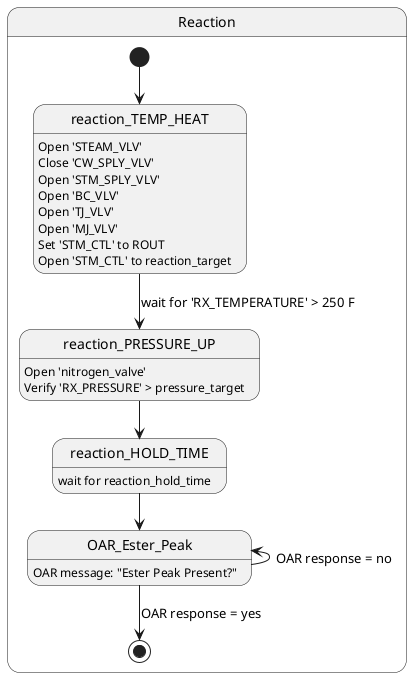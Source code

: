 @startuml
state Reaction{
[*] --> reaction_TEMP_HEAT
reaction_TEMP_HEAT: Open 'STEAM_VLV'
reaction_TEMP_HEAT: Close 'CW_SPLY_VLV'
reaction_TEMP_HEAT: Open 'STM_SPLY_VLV'
reaction_TEMP_HEAT: Open 'BC_VLV'
reaction_TEMP_HEAT: Open 'TJ_VLV'
reaction_TEMP_HEAT: Open 'MJ_VLV'
reaction_TEMP_HEAT: Set 'STM_CTL' to ROUT
reaction_TEMP_HEAT: Open 'STM_CTL' to reaction_target

reaction_TEMP_HEAT --> reaction_PRESSURE_UP: wait for 'RX_TEMPERATURE' > 250 F
reaction_PRESSURE_UP: Open 'nitrogen_valve'
reaction_PRESSURE_UP: Verify 'RX_PRESSURE' > pressure_target

reaction_PRESSURE_UP --> reaction_HOLD_TIME
reaction_HOLD_TIME: wait for reaction_hold_time

reaction_HOLD_TIME --> OAR_Ester_Peak
OAR_Ester_Peak: OAR message: "Ester Peak Present?"

OAR_Ester_Peak -up-> OAR_Ester_Peak: OAR response = no

OAR_Ester_Peak --> [*]: OAR response = yes
}

@enduml